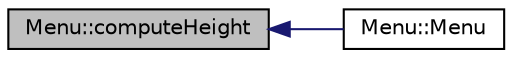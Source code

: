digraph G
{
  edge [fontname="Helvetica",fontsize="10",labelfontname="Helvetica",labelfontsize="10"];
  node [fontname="Helvetica",fontsize="10",shape=record];
  rankdir="LR";
  Node1 [label="Menu::computeHeight",height=0.2,width=0.4,color="black", fillcolor="grey75", style="filled" fontcolor="black"];
  Node1 -> Node2 [dir="back",color="midnightblue",fontsize="10",style="solid",fontname="Helvetica"];
  Node2 [label="Menu::Menu",height=0.2,width=0.4,color="black", fillcolor="white", style="filled",URL="$d8/ddb/classMenu.html#a842612760b4a7b50ecb13d7e1483565f"];
}
